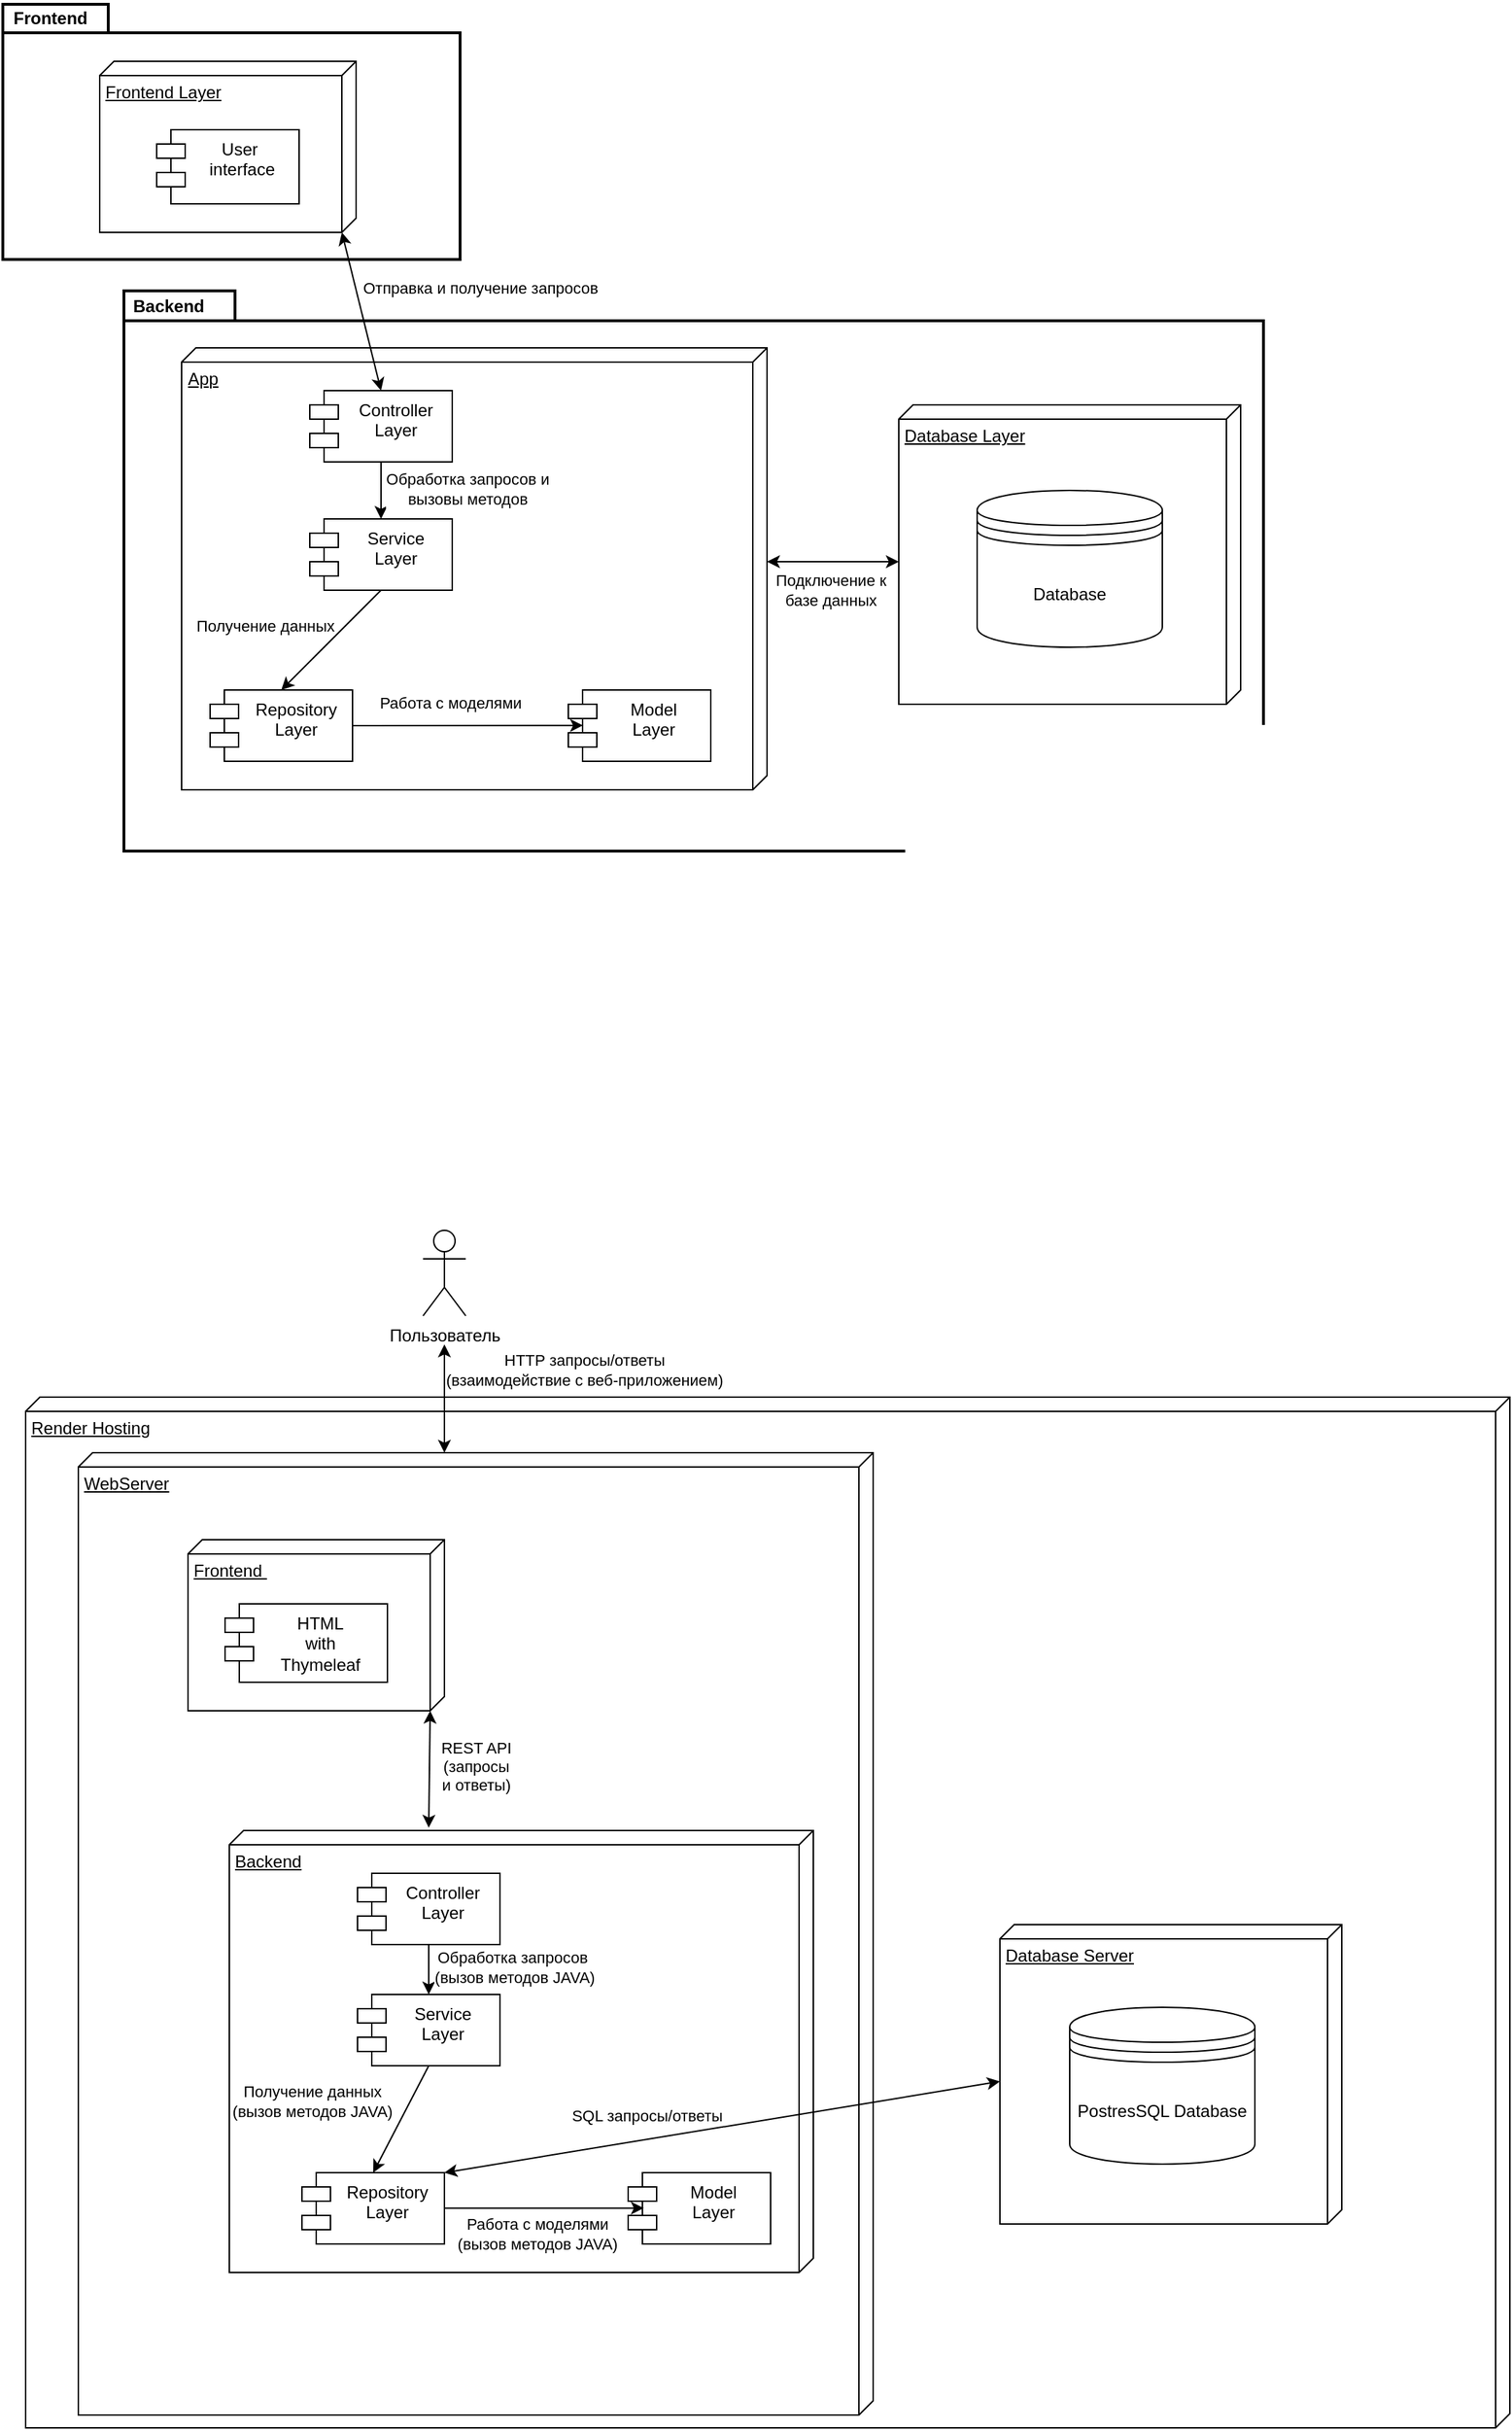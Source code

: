 <mxfile version="25.0.3">
  <diagram name="Page-1" id="5f0bae14-7c28-e335-631c-24af17079c00">
    <mxGraphModel dx="1644" dy="900" grid="0" gridSize="10" guides="1" tooltips="1" connect="1" arrows="1" fold="1" page="0" pageScale="1" pageWidth="1100" pageHeight="850" background="none" math="0" shadow="0">
      <root>
        <mxCell id="0" />
        <mxCell id="1" parent="0" />
        <mxCell id="lL1g4DzB1vZf3QuN_lwf-24" value="Render Hosting" style="verticalAlign=top;align=left;spacingTop=8;spacingLeft=2;spacingRight=12;shape=cube;size=10;direction=south;fontStyle=4;html=1;whiteSpace=wrap;" parent="1" vertex="1">
          <mxGeometry x="62" y="1009" width="1042" height="723" as="geometry" />
        </mxCell>
        <mxCell id="lL1g4DzB1vZf3QuN_lwf-29" value="WebServer" style="verticalAlign=top;align=left;spacingTop=8;spacingLeft=2;spacingRight=12;shape=cube;size=10;direction=south;fontStyle=4;html=1;whiteSpace=wrap;" parent="1" vertex="1">
          <mxGeometry x="99" y="1048" width="558" height="675" as="geometry" />
        </mxCell>
        <mxCell id="zEpLfYP4PXnwlcTxSNje-4" value="" style="shape=folder;tabWidth=78;tabHeight=21;tabPosition=left;strokeWidth=2;html=1;whiteSpace=wrap;align=center;" vertex="1" parent="1">
          <mxGeometry x="131" y="233" width="800" height="393" as="geometry" />
        </mxCell>
        <mxCell id="zEpLfYP4PXnwlcTxSNje-2" value="123" style="shape=folder;tabWidth=74;tabHeight=20;tabPosition=left;strokeWidth=2;html=1;whiteSpace=wrap;align=center;" vertex="1" parent="1">
          <mxGeometry x="46" y="32" width="321" height="179" as="geometry" />
        </mxCell>
        <mxCell id="lL1g4DzB1vZf3QuN_lwf-3" value="Frontend&amp;nbsp;" style="verticalAlign=top;align=left;spacingTop=8;spacingLeft=2;spacingRight=12;shape=cube;size=10;direction=south;fontStyle=4;html=1;whiteSpace=wrap;" parent="1" vertex="1">
          <mxGeometry x="176" y="1109" width="180" height="120" as="geometry" />
        </mxCell>
        <mxCell id="lL1g4DzB1vZf3QuN_lwf-4" value="HTML&lt;div&gt;with&lt;/div&gt;&lt;div&gt;Thymeleaf&lt;/div&gt;" style="shape=module;align=left;spacingLeft=20;align=center;verticalAlign=top;whiteSpace=wrap;html=1;" parent="1" vertex="1">
          <mxGeometry x="202" y="1154" width="114" height="55" as="geometry" />
        </mxCell>
        <mxCell id="lL1g4DzB1vZf3QuN_lwf-5" value="Backend" style="verticalAlign=top;align=left;spacingTop=8;spacingLeft=2;spacingRight=12;shape=cube;size=10;direction=south;fontStyle=4;html=1;whiteSpace=wrap;" parent="1" vertex="1">
          <mxGeometry x="205" y="1313" width="410" height="310" as="geometry" />
        </mxCell>
        <mxCell id="lL1g4DzB1vZf3QuN_lwf-7" value="Database Server" style="verticalAlign=top;align=left;spacingTop=8;spacingLeft=2;spacingRight=12;shape=cube;size=10;direction=south;fontStyle=4;html=1;whiteSpace=wrap;" parent="1" vertex="1">
          <mxGeometry x="746" y="1379" width="240" height="210" as="geometry" />
        </mxCell>
        <mxCell id="lL1g4DzB1vZf3QuN_lwf-8" value="PostresSQL Database" style="shape=datastore;whiteSpace=wrap;html=1;" parent="1" vertex="1">
          <mxGeometry x="795" y="1437" width="130" height="110" as="geometry" />
        </mxCell>
        <mxCell id="lL1g4DzB1vZf3QuN_lwf-16" style="edgeStyle=orthogonalEdgeStyle;rounded=0;orthogonalLoop=1;jettySize=auto;html=1;exitX=0.5;exitY=1;exitDx=0;exitDy=0;entryX=0.5;entryY=0;entryDx=0;entryDy=0;" parent="1" source="lL1g4DzB1vZf3QuN_lwf-9" target="lL1g4DzB1vZf3QuN_lwf-10" edge="1">
          <mxGeometry relative="1" as="geometry" />
        </mxCell>
        <mxCell id="lL1g4DzB1vZf3QuN_lwf-17" value="Обработка запросов&amp;nbsp;&lt;div&gt;(вызов методов JAVA)&lt;/div&gt;" style="edgeLabel;html=1;align=center;verticalAlign=middle;resizable=0;points=[];" parent="lL1g4DzB1vZf3QuN_lwf-16" vertex="1" connectable="0">
          <mxGeometry x="-0.08" y="1" relative="1" as="geometry">
            <mxPoint x="59" as="offset" />
          </mxGeometry>
        </mxCell>
        <mxCell id="lL1g4DzB1vZf3QuN_lwf-9" value="Controller Layer" style="shape=module;align=left;spacingLeft=20;align=center;verticalAlign=top;whiteSpace=wrap;html=1;" parent="1" vertex="1">
          <mxGeometry x="295" y="1343" width="100" height="50" as="geometry" />
        </mxCell>
        <mxCell id="lL1g4DzB1vZf3QuN_lwf-18" style="rounded=0;orthogonalLoop=1;jettySize=auto;html=1;exitX=0.5;exitY=1;exitDx=0;exitDy=0;entryX=0.5;entryY=0;entryDx=0;entryDy=0;" parent="1" source="lL1g4DzB1vZf3QuN_lwf-10" target="lL1g4DzB1vZf3QuN_lwf-12" edge="1">
          <mxGeometry relative="1" as="geometry" />
        </mxCell>
        <mxCell id="lL1g4DzB1vZf3QuN_lwf-19" value="Получение данных&lt;div&gt;(вызов методов JAVA)&lt;br&gt;&lt;/div&gt;" style="edgeLabel;html=1;align=center;verticalAlign=middle;resizable=0;points=[];labelBackgroundColor=none;" parent="lL1g4DzB1vZf3QuN_lwf-18" vertex="1" connectable="0">
          <mxGeometry x="0.426" y="2" relative="1" as="geometry">
            <mxPoint x="-56" y="-30" as="offset" />
          </mxGeometry>
        </mxCell>
        <mxCell id="lL1g4DzB1vZf3QuN_lwf-10" value="Service&lt;div&gt;Layer&lt;/div&gt;" style="shape=module;align=left;spacingLeft=20;align=center;verticalAlign=top;whiteSpace=wrap;html=1;" parent="1" vertex="1">
          <mxGeometry x="295" y="1428" width="100" height="50" as="geometry" />
        </mxCell>
        <mxCell id="lL1g4DzB1vZf3QuN_lwf-11" value="Model&lt;div&gt;Layer&lt;/div&gt;" style="shape=module;align=left;spacingLeft=20;align=center;verticalAlign=top;whiteSpace=wrap;html=1;" parent="1" vertex="1">
          <mxGeometry x="485" y="1553" width="100" height="50" as="geometry" />
        </mxCell>
        <mxCell id="lL1g4DzB1vZf3QuN_lwf-12" value="Repository&lt;div&gt;Layer&lt;/div&gt;" style="shape=module;align=left;spacingLeft=20;align=center;verticalAlign=top;whiteSpace=wrap;html=1;" parent="1" vertex="1">
          <mxGeometry x="256" y="1553" width="100" height="50" as="geometry" />
        </mxCell>
        <mxCell id="lL1g4DzB1vZf3QuN_lwf-13" style="rounded=0;orthogonalLoop=1;jettySize=auto;html=1;exitX=0;exitY=0;exitDx=120;exitDy=10;exitPerimeter=0;startArrow=classic;startFill=1;" parent="1" source="lL1g4DzB1vZf3QuN_lwf-3" edge="1">
          <mxGeometry relative="1" as="geometry">
            <mxPoint x="345" y="1311" as="targetPoint" />
          </mxGeometry>
        </mxCell>
        <mxCell id="lL1g4DzB1vZf3QuN_lwf-15" value="REST API &lt;br&gt;(запросы&lt;div&gt;и ответы)&lt;/div&gt;" style="edgeLabel;html=1;align=center;verticalAlign=middle;resizable=0;points=[];labelBackgroundColor=none;" parent="lL1g4DzB1vZf3QuN_lwf-13" vertex="1" connectable="0">
          <mxGeometry x="-0.253" y="3" relative="1" as="geometry">
            <mxPoint x="29" y="8" as="offset" />
          </mxGeometry>
        </mxCell>
        <mxCell id="lL1g4DzB1vZf3QuN_lwf-20" style="rounded=0;orthogonalLoop=1;jettySize=auto;html=1;exitX=1;exitY=0.5;exitDx=0;exitDy=0;entryX=0.11;entryY=0.5;entryDx=0;entryDy=0;entryPerimeter=0;startArrow=none;startFill=0;" parent="1" edge="1">
          <mxGeometry relative="1" as="geometry">
            <mxPoint x="356" y="1577.85" as="sourcePoint" />
            <mxPoint x="496" y="1577.85" as="targetPoint" />
          </mxGeometry>
        </mxCell>
        <mxCell id="lL1g4DzB1vZf3QuN_lwf-21" value="Работа с моделями&lt;div&gt;(вызов методов JAVA)&lt;br&gt;&lt;/div&gt;" style="edgeLabel;html=1;align=center;verticalAlign=middle;resizable=0;points=[];" parent="lL1g4DzB1vZf3QuN_lwf-20" vertex="1" connectable="0">
          <mxGeometry x="-0.179" relative="1" as="geometry">
            <mxPoint x="7" y="18" as="offset" />
          </mxGeometry>
        </mxCell>
        <mxCell id="lL1g4DzB1vZf3QuN_lwf-22" style="rounded=0;orthogonalLoop=1;jettySize=auto;html=1;exitX=1;exitY=0;exitDx=0;exitDy=0;entryX=0;entryY=0;entryDx=110;entryDy=240;entryPerimeter=0;startArrow=classic;startFill=1;" parent="1" source="lL1g4DzB1vZf3QuN_lwf-12" target="lL1g4DzB1vZf3QuN_lwf-7" edge="1">
          <mxGeometry relative="1" as="geometry" />
        </mxCell>
        <mxCell id="lL1g4DzB1vZf3QuN_lwf-23" value="SQL запросы/ответы" style="edgeLabel;html=1;align=center;verticalAlign=middle;resizable=0;points=[];" parent="lL1g4DzB1vZf3QuN_lwf-22" vertex="1" connectable="0">
          <mxGeometry x="-0.479" y="2" relative="1" as="geometry">
            <mxPoint x="40" y="-22" as="offset" />
          </mxGeometry>
        </mxCell>
        <mxCell id="lL1g4DzB1vZf3QuN_lwf-25" value="Пользователь" style="shape=umlActor;verticalLabelPosition=bottom;verticalAlign=top;html=1;outlineConnect=0;" parent="1" vertex="1">
          <mxGeometry x="341" y="892" width="30" height="60" as="geometry" />
        </mxCell>
        <mxCell id="lL1g4DzB1vZf3QuN_lwf-27" value="Database Layer" style="verticalAlign=top;align=left;spacingTop=8;spacingLeft=2;spacingRight=12;shape=cube;size=10;direction=south;fontStyle=4;html=1;whiteSpace=wrap;" parent="1" vertex="1">
          <mxGeometry x="675" y="313" width="240" height="210" as="geometry" />
        </mxCell>
        <mxCell id="lL1g4DzB1vZf3QuN_lwf-28" value="Database" style="shape=datastore;whiteSpace=wrap;html=1;" parent="1" vertex="1">
          <mxGeometry x="730" y="373" width="130" height="110" as="geometry" />
        </mxCell>
        <mxCell id="lL1g4DzB1vZf3QuN_lwf-30" value="Frontend Layer" style="verticalAlign=top;align=left;spacingTop=8;spacingLeft=2;spacingRight=12;shape=cube;size=10;direction=south;fontStyle=4;html=1;whiteSpace=wrap;" parent="1" vertex="1">
          <mxGeometry x="114" y="72" width="180" height="120" as="geometry" />
        </mxCell>
        <mxCell id="lL1g4DzB1vZf3QuN_lwf-31" value="User&amp;nbsp;&lt;div&gt;interface&lt;/div&gt;" style="shape=module;align=left;spacingLeft=20;align=center;verticalAlign=top;whiteSpace=wrap;html=1;" parent="1" vertex="1">
          <mxGeometry x="154" y="120" width="100" height="52" as="geometry" />
        </mxCell>
        <mxCell id="lL1g4DzB1vZf3QuN_lwf-32" value="App" style="verticalAlign=top;align=left;spacingTop=8;spacingLeft=2;spacingRight=12;shape=cube;size=10;direction=south;fontStyle=4;html=1;whiteSpace=wrap;" parent="1" vertex="1">
          <mxGeometry x="171.5" y="273" width="411" height="310" as="geometry" />
        </mxCell>
        <mxCell id="lL1g4DzB1vZf3QuN_lwf-33" style="edgeStyle=orthogonalEdgeStyle;rounded=0;orthogonalLoop=1;jettySize=auto;html=1;exitX=0.5;exitY=1;exitDx=0;exitDy=0;entryX=0.5;entryY=0;entryDx=0;entryDy=0;" parent="1" source="lL1g4DzB1vZf3QuN_lwf-35" target="lL1g4DzB1vZf3QuN_lwf-38" edge="1">
          <mxGeometry relative="1" as="geometry" />
        </mxCell>
        <mxCell id="lL1g4DzB1vZf3QuN_lwf-34" value="Обработка запросов и&lt;br&gt;вызовы методов" style="edgeLabel;html=1;align=center;verticalAlign=middle;resizable=0;points=[];" parent="lL1g4DzB1vZf3QuN_lwf-33" vertex="1" connectable="0">
          <mxGeometry x="-0.08" y="1" relative="1" as="geometry">
            <mxPoint x="59" as="offset" />
          </mxGeometry>
        </mxCell>
        <mxCell id="lL1g4DzB1vZf3QuN_lwf-35" value="Controller Layer" style="shape=module;align=left;spacingLeft=20;align=center;verticalAlign=top;whiteSpace=wrap;html=1;" parent="1" vertex="1">
          <mxGeometry x="261.5" y="303" width="100" height="50" as="geometry" />
        </mxCell>
        <mxCell id="lL1g4DzB1vZf3QuN_lwf-36" style="rounded=0;orthogonalLoop=1;jettySize=auto;html=1;exitX=0.5;exitY=1;exitDx=0;exitDy=0;entryX=0.5;entryY=0;entryDx=0;entryDy=0;" parent="1" source="lL1g4DzB1vZf3QuN_lwf-38" target="lL1g4DzB1vZf3QuN_lwf-40" edge="1">
          <mxGeometry relative="1" as="geometry" />
        </mxCell>
        <mxCell id="lL1g4DzB1vZf3QuN_lwf-37" value="Получение данных" style="edgeLabel;html=1;align=center;verticalAlign=middle;resizable=0;points=[];" parent="lL1g4DzB1vZf3QuN_lwf-36" vertex="1" connectable="0">
          <mxGeometry x="0.426" y="2" relative="1" as="geometry">
            <mxPoint x="-33" y="-27" as="offset" />
          </mxGeometry>
        </mxCell>
        <mxCell id="lL1g4DzB1vZf3QuN_lwf-38" value="Service&lt;div&gt;Layer&lt;/div&gt;" style="shape=module;align=left;spacingLeft=20;align=center;verticalAlign=top;whiteSpace=wrap;html=1;" parent="1" vertex="1">
          <mxGeometry x="261.5" y="393" width="100" height="50" as="geometry" />
        </mxCell>
        <mxCell id="lL1g4DzB1vZf3QuN_lwf-39" value="Model&lt;div&gt;Layer&lt;/div&gt;" style="shape=module;align=left;spacingLeft=20;align=center;verticalAlign=top;whiteSpace=wrap;html=1;" parent="1" vertex="1">
          <mxGeometry x="443" y="513" width="100" height="50" as="geometry" />
        </mxCell>
        <mxCell id="lL1g4DzB1vZf3QuN_lwf-40" value="Repository&lt;div&gt;Layer&lt;/div&gt;" style="shape=module;align=left;spacingLeft=20;align=center;verticalAlign=top;whiteSpace=wrap;html=1;" parent="1" vertex="1">
          <mxGeometry x="191.5" y="513" width="100" height="50" as="geometry" />
        </mxCell>
        <mxCell id="lL1g4DzB1vZf3QuN_lwf-41" style="rounded=0;orthogonalLoop=1;jettySize=auto;html=1;exitX=0;exitY=0;exitDx=120;exitDy=10;exitPerimeter=0;entryX=0.5;entryY=0;entryDx=0;entryDy=0;startArrow=classic;startFill=1;" parent="1" source="lL1g4DzB1vZf3QuN_lwf-30" target="lL1g4DzB1vZf3QuN_lwf-35" edge="1">
          <mxGeometry relative="1" as="geometry">
            <mxPoint x="281.5" y="243" as="sourcePoint" />
          </mxGeometry>
        </mxCell>
        <mxCell id="lL1g4DzB1vZf3QuN_lwf-42" value="Отправка и получение запросов" style="edgeLabel;html=1;align=center;verticalAlign=middle;resizable=0;points=[];" parent="lL1g4DzB1vZf3QuN_lwf-41" vertex="1" connectable="0">
          <mxGeometry x="-0.253" y="3" relative="1" as="geometry">
            <mxPoint x="84" y="-2" as="offset" />
          </mxGeometry>
        </mxCell>
        <mxCell id="lL1g4DzB1vZf3QuN_lwf-43" style="rounded=0;orthogonalLoop=1;jettySize=auto;html=1;exitX=1;exitY=0.5;exitDx=0;exitDy=0;entryX=0.103;entryY=0.497;entryDx=0;entryDy=0;entryPerimeter=0;startArrow=none;startFill=0;" parent="1" source="lL1g4DzB1vZf3QuN_lwf-40" target="lL1g4DzB1vZf3QuN_lwf-39" edge="1">
          <mxGeometry relative="1" as="geometry" />
        </mxCell>
        <mxCell id="lL1g4DzB1vZf3QuN_lwf-44" value="Работа с моделями" style="edgeLabel;html=1;align=center;verticalAlign=middle;resizable=0;points=[];" parent="lL1g4DzB1vZf3QuN_lwf-43" vertex="1" connectable="0">
          <mxGeometry x="-0.179" relative="1" as="geometry">
            <mxPoint x="2" y="-16" as="offset" />
          </mxGeometry>
        </mxCell>
        <mxCell id="lL1g4DzB1vZf3QuN_lwf-45" value="" style="edgeStyle=orthogonalEdgeStyle;rounded=0;orthogonalLoop=1;jettySize=auto;html=1;startArrow=classic;startFill=1;" parent="1" edge="1">
          <mxGeometry relative="1" as="geometry">
            <mxPoint x="356" y="972" as="sourcePoint" />
            <mxPoint x="356" y="1048" as="targetPoint" />
          </mxGeometry>
        </mxCell>
        <mxCell id="lL1g4DzB1vZf3QuN_lwf-46" value="HTTP запросы/ответы&lt;div&gt;(взаимодействие с веб-приложением)&lt;/div&gt;" style="edgeLabel;html=1;align=center;verticalAlign=middle;resizable=0;points=[];labelBackgroundColor=none;" parent="lL1g4DzB1vZf3QuN_lwf-45" vertex="1" connectable="0">
          <mxGeometry x="0.304" y="-1" relative="1" as="geometry">
            <mxPoint x="99" y="-32" as="offset" />
          </mxGeometry>
        </mxCell>
        <mxCell id="lL1g4DzB1vZf3QuN_lwf-47" style="rounded=0;orthogonalLoop=1;jettySize=auto;html=1;exitX=0;exitY=0;exitDx=150;exitDy=0;exitPerimeter=0;entryX=0;entryY=0;entryDx=110;entryDy=240;entryPerimeter=0;startArrow=classic;startFill=1;" parent="1" source="lL1g4DzB1vZf3QuN_lwf-32" target="lL1g4DzB1vZf3QuN_lwf-27" edge="1">
          <mxGeometry relative="1" as="geometry" />
        </mxCell>
        <mxCell id="lL1g4DzB1vZf3QuN_lwf-48" value="Подключение к&lt;div&gt;базе данных&lt;/div&gt;" style="edgeLabel;html=1;align=center;verticalAlign=middle;resizable=0;points=[];labelBackgroundColor=none;" parent="lL1g4DzB1vZf3QuN_lwf-47" vertex="1" connectable="0">
          <mxGeometry x="0.207" y="1" relative="1" as="geometry">
            <mxPoint x="-12" y="21" as="offset" />
          </mxGeometry>
        </mxCell>
        <mxCell id="zEpLfYP4PXnwlcTxSNje-3" value="&lt;b&gt;Frontend&lt;/b&gt;" style="text;html=1;align=center;verticalAlign=middle;resizable=0;points=[];autosize=1;strokeColor=none;fillColor=none;" vertex="1" parent="1">
          <mxGeometry x="44" y="29" width="70" height="26" as="geometry" />
        </mxCell>
        <mxCell id="zEpLfYP4PXnwlcTxSNje-5" value="&lt;b&gt;Backend&lt;/b&gt;" style="text;html=1;align=center;verticalAlign=middle;resizable=0;points=[];autosize=1;strokeColor=none;fillColor=none;" vertex="1" parent="1">
          <mxGeometry x="128" y="231" width="68" height="26" as="geometry" />
        </mxCell>
      </root>
    </mxGraphModel>
  </diagram>
</mxfile>
